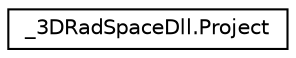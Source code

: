 digraph "Graphical Class Hierarchy"
{
 // LATEX_PDF_SIZE
  edge [fontname="Helvetica",fontsize="10",labelfontname="Helvetica",labelfontsize="10"];
  node [fontname="Helvetica",fontsize="10",shape=record];
  rankdir="LR";
  Node0 [label="_3DRadSpaceDll.Project",height=0.2,width=0.4,color="black", fillcolor="white", style="filled",URL="$class__3_d_rad_space_dll_1_1_project.html",tooltip="Project class for reading and saving projects."];
}
